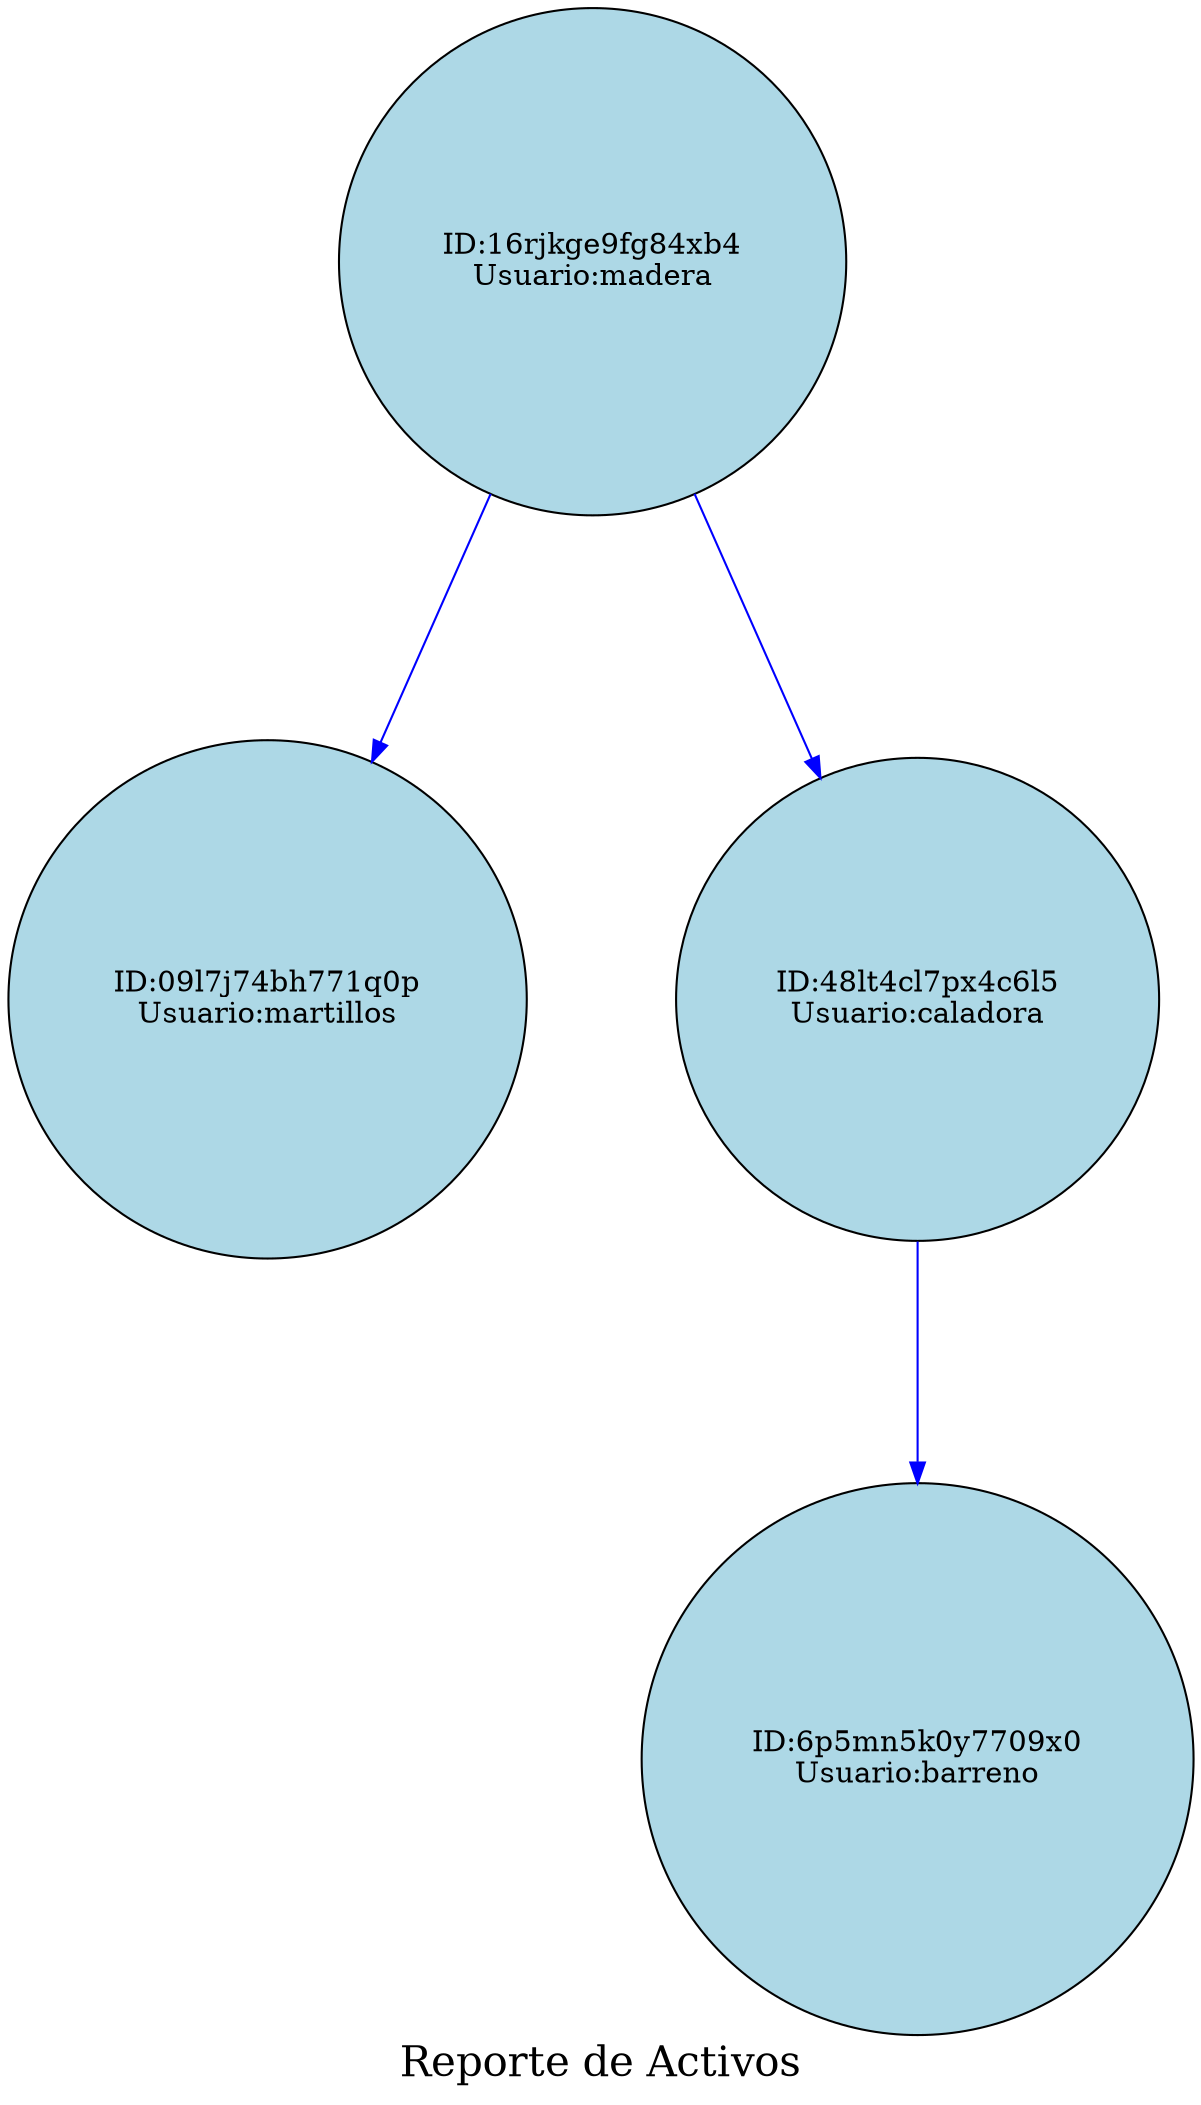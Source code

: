 digraph AVLTree {
    node [shape=circle,style=filled, fillcolor=lightblue, margin=0.2];
edge [style=solid, color=blue];
 graph [ranksep=1.5, nodesep=1];graph [label="Reporte de Activos", fontsize=20, fontcolor=black];
    "16rjkge9fg84xb4" [label="ID:16rjkge9fg84xb4
Usuario:madera"];
    "16rjkge9fg84xb4" -> "09l7j74bh771q0p";
    "09l7j74bh771q0p" [label="ID:09l7j74bh771q0p
Usuario:martillos"];
    "16rjkge9fg84xb4" -> "48lt4cl7px4c6l5";
    "48lt4cl7px4c6l5" [label="ID:48lt4cl7px4c6l5
Usuario:caladora"];
    "48lt4cl7px4c6l5" -> "6p5mn5k0y7709x0";
    "6p5mn5k0y7709x0" [label="ID:6p5mn5k0y7709x0
Usuario:barreno"];
}
